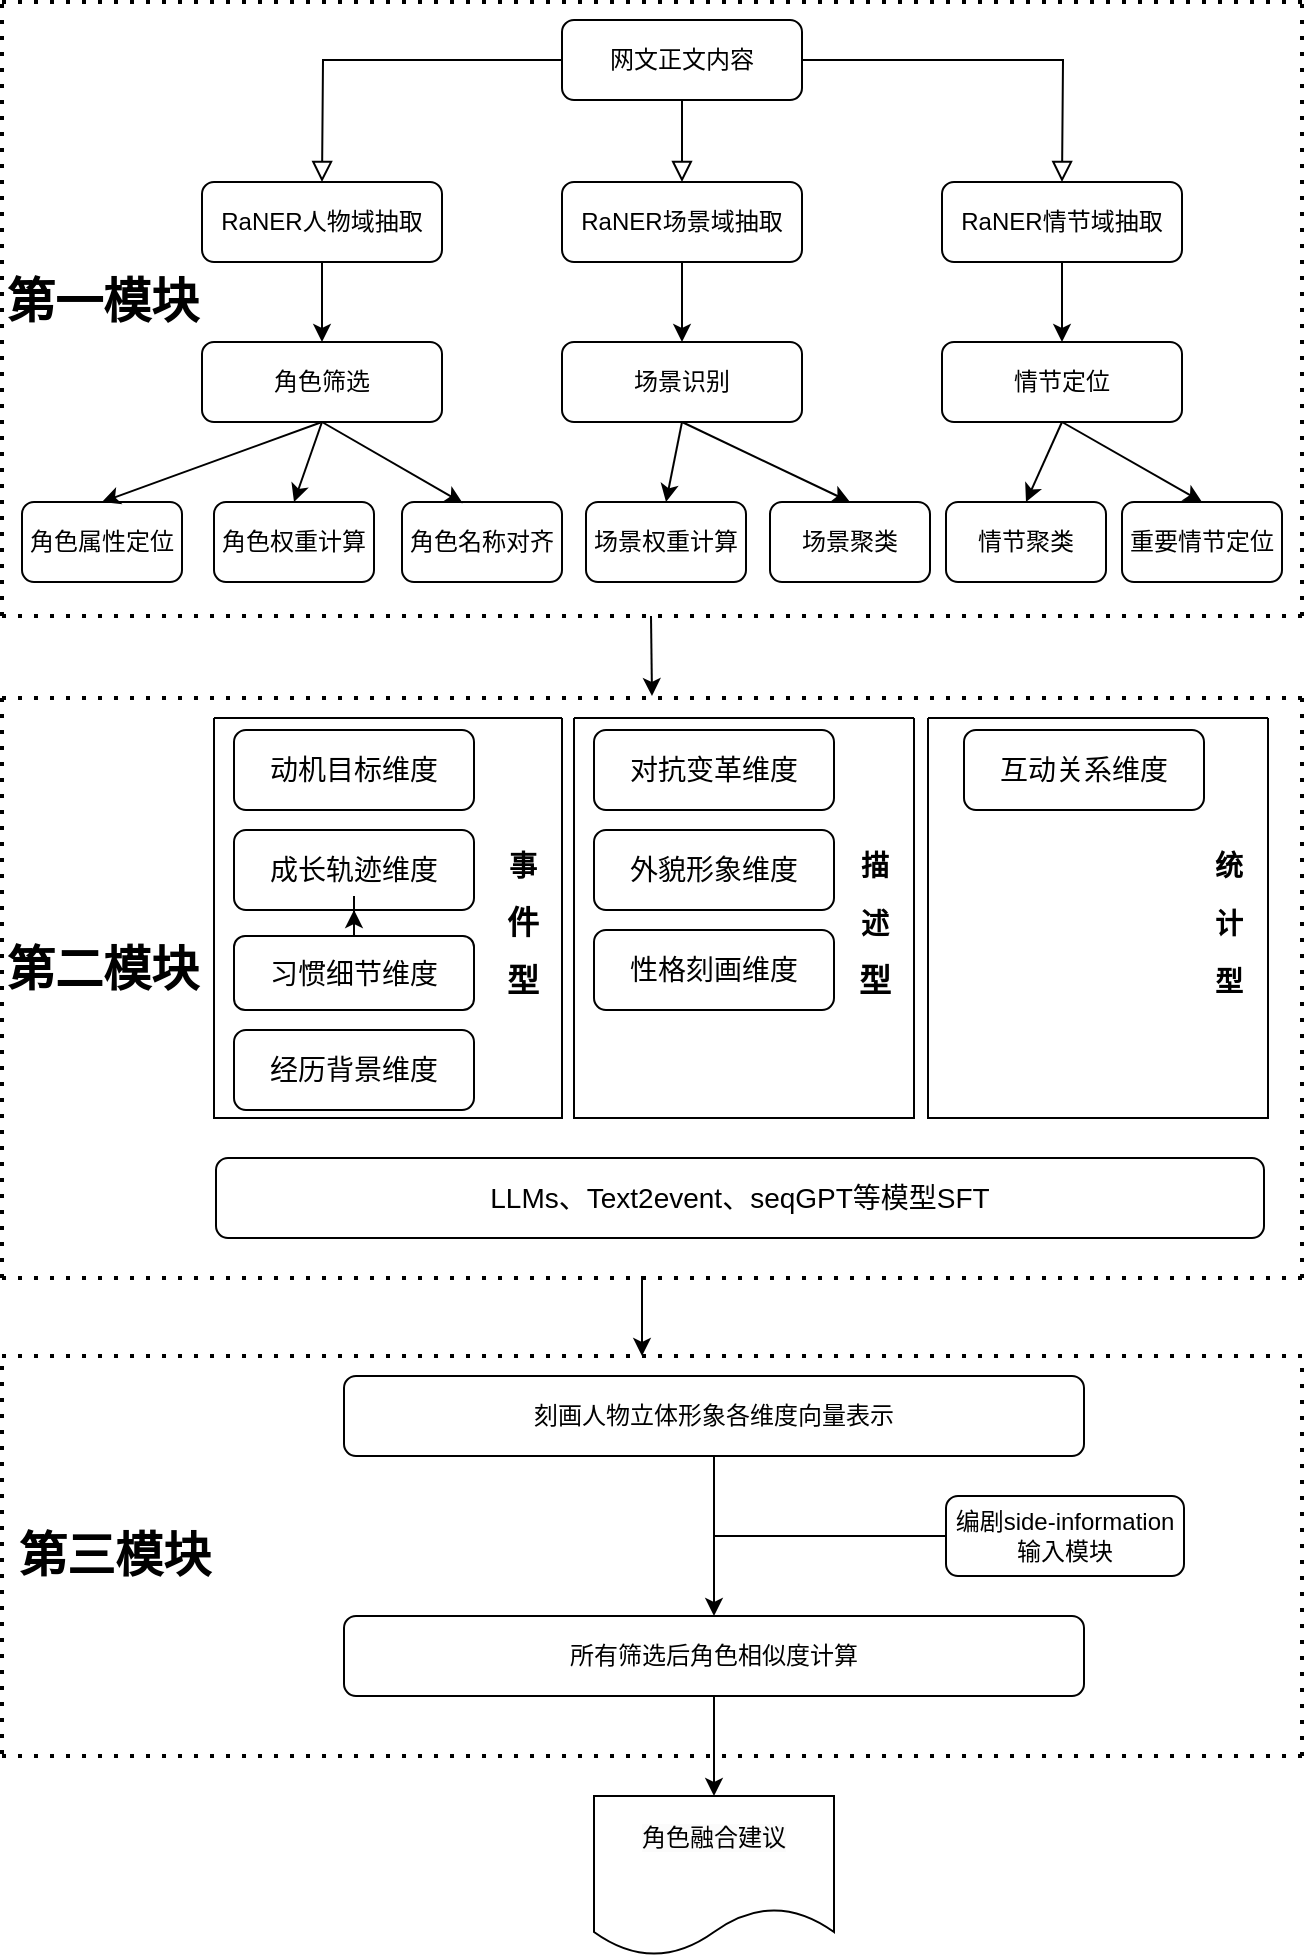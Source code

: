 <mxfile version="24.4.4" type="github">
  <diagram id="C5RBs43oDa-KdzZeNtuy" name="Page-1">
    <mxGraphModel dx="1050" dy="493" grid="1" gridSize="10" guides="1" tooltips="1" connect="1" arrows="1" fold="1" page="1" pageScale="1" pageWidth="827" pageHeight="1169" math="0" shadow="0">
      <root>
        <mxCell id="WIyWlLk6GJQsqaUBKTNV-0" />
        <mxCell id="WIyWlLk6GJQsqaUBKTNV-1" parent="WIyWlLk6GJQsqaUBKTNV-0" />
        <mxCell id="WIyWlLk6GJQsqaUBKTNV-2" value="" style="rounded=0;html=1;jettySize=auto;orthogonalLoop=1;fontSize=11;endArrow=block;endFill=0;endSize=8;strokeWidth=1;shadow=0;labelBackgroundColor=none;edgeStyle=orthogonalEdgeStyle;fontFamily=Helvetica;fontStyle=0" parent="WIyWlLk6GJQsqaUBKTNV-1" source="WIyWlLk6GJQsqaUBKTNV-3" edge="1">
          <mxGeometry relative="1" as="geometry">
            <mxPoint x="220" y="133" as="targetPoint" />
          </mxGeometry>
        </mxCell>
        <mxCell id="WIyWlLk6GJQsqaUBKTNV-3" value="网文正文内容" style="rounded=1;whiteSpace=wrap;html=1;fontSize=12;glass=0;strokeWidth=1;shadow=0;fontFamily=Helvetica;fontStyle=0" parent="WIyWlLk6GJQsqaUBKTNV-1" vertex="1">
          <mxGeometry x="340" y="52" width="120" height="40" as="geometry" />
        </mxCell>
        <mxCell id="mJR7JdLs0RT9bX_tm5gu-2" style="edgeStyle=orthogonalEdgeStyle;rounded=0;orthogonalLoop=1;jettySize=auto;html=1;exitX=0.5;exitY=1;exitDx=0;exitDy=0;entryX=0.5;entryY=0;entryDx=0;entryDy=0;fontFamily=Helvetica;fontStyle=0" parent="WIyWlLk6GJQsqaUBKTNV-1" source="WIyWlLk6GJQsqaUBKTNV-7" target="WIyWlLk6GJQsqaUBKTNV-12" edge="1">
          <mxGeometry relative="1" as="geometry" />
        </mxCell>
        <mxCell id="WIyWlLk6GJQsqaUBKTNV-7" value="&lt;p class=&quot;MsoNormal&quot;&gt;&lt;font style=&quot;font-size: 12px;&quot;&gt;&lt;span style=&quot;background-color: initial;&quot;&gt;RaNER&lt;/span&gt;人物域抽取&lt;/font&gt;&lt;/p&gt;" style="rounded=1;whiteSpace=wrap;html=1;fontSize=12;glass=0;strokeWidth=1;shadow=0;fontFamily=Helvetica;fontStyle=0" parent="WIyWlLk6GJQsqaUBKTNV-1" vertex="1">
          <mxGeometry x="160" y="133" width="120" height="40" as="geometry" />
        </mxCell>
        <mxCell id="WIyWlLk6GJQsqaUBKTNV-11" value="角色属性定位" style="rounded=1;whiteSpace=wrap;html=1;fontSize=12;glass=0;strokeWidth=1;shadow=0;fontFamily=Helvetica;fontStyle=0" parent="WIyWlLk6GJQsqaUBKTNV-1" vertex="1">
          <mxGeometry x="70" y="293" width="80" height="40" as="geometry" />
        </mxCell>
        <mxCell id="WIyWlLk6GJQsqaUBKTNV-12" value="角色筛选" style="rounded=1;whiteSpace=wrap;html=1;fontSize=12;glass=0;strokeWidth=1;shadow=0;fontFamily=Helvetica;fontStyle=0" parent="WIyWlLk6GJQsqaUBKTNV-1" vertex="1">
          <mxGeometry x="160" y="213" width="120" height="40" as="geometry" />
        </mxCell>
        <mxCell id="mJR7JdLs0RT9bX_tm5gu-5" style="edgeStyle=orthogonalEdgeStyle;rounded=0;orthogonalLoop=1;jettySize=auto;html=1;exitX=0.5;exitY=1;exitDx=0;exitDy=0;entryX=0.5;entryY=0;entryDx=0;entryDy=0;fontFamily=Helvetica;fontStyle=0" parent="WIyWlLk6GJQsqaUBKTNV-1" source="mJR7JdLs0RT9bX_tm5gu-6" target="mJR7JdLs0RT9bX_tm5gu-9" edge="1">
          <mxGeometry relative="1" as="geometry" />
        </mxCell>
        <mxCell id="mJR7JdLs0RT9bX_tm5gu-6" value="&lt;p class=&quot;MsoNormal&quot;&gt;&lt;font style=&quot;font-size: 12px;&quot;&gt;&lt;span style=&quot;background-color: initial;&quot;&gt;RaNER&lt;/span&gt;场景域抽取&lt;/font&gt;&lt;/p&gt;" style="rounded=1;whiteSpace=wrap;html=1;fontSize=12;glass=0;strokeWidth=1;shadow=0;fontFamily=Helvetica;fontStyle=0" parent="WIyWlLk6GJQsqaUBKTNV-1" vertex="1">
          <mxGeometry x="340" y="133" width="120" height="40" as="geometry" />
        </mxCell>
        <mxCell id="mJR7JdLs0RT9bX_tm5gu-7" value="角色名称对齐" style="rounded=1;whiteSpace=wrap;html=1;fontSize=12;glass=0;strokeWidth=1;shadow=0;fontFamily=Helvetica;fontStyle=0" parent="WIyWlLk6GJQsqaUBKTNV-1" vertex="1">
          <mxGeometry x="260" y="293" width="80" height="40" as="geometry" />
        </mxCell>
        <mxCell id="mJR7JdLs0RT9bX_tm5gu-9" value="场景识别" style="rounded=1;whiteSpace=wrap;html=1;fontSize=12;glass=0;strokeWidth=1;shadow=0;fontFamily=Helvetica;fontStyle=0" parent="WIyWlLk6GJQsqaUBKTNV-1" vertex="1">
          <mxGeometry x="340" y="213" width="120" height="40" as="geometry" />
        </mxCell>
        <mxCell id="mJR7JdLs0RT9bX_tm5gu-12" value="" style="rounded=0;html=1;jettySize=auto;orthogonalLoop=1;fontSize=11;endArrow=block;endFill=0;endSize=8;strokeWidth=1;shadow=0;labelBackgroundColor=none;edgeStyle=orthogonalEdgeStyle;exitX=0.5;exitY=1;exitDx=0;exitDy=0;entryX=0.5;entryY=0;entryDx=0;entryDy=0;fontFamily=Helvetica;fontStyle=0" parent="WIyWlLk6GJQsqaUBKTNV-1" source="WIyWlLk6GJQsqaUBKTNV-3" target="mJR7JdLs0RT9bX_tm5gu-6" edge="1">
          <mxGeometry relative="1" as="geometry">
            <mxPoint x="350" y="73" as="sourcePoint" />
            <mxPoint x="230" y="143" as="targetPoint" />
            <Array as="points">
              <mxPoint x="400" y="123" />
              <mxPoint x="400" y="123" />
            </Array>
          </mxGeometry>
        </mxCell>
        <mxCell id="mJR7JdLs0RT9bX_tm5gu-13" value="" style="rounded=0;html=1;jettySize=auto;orthogonalLoop=1;fontSize=11;endArrow=block;endFill=0;endSize=8;strokeWidth=1;shadow=0;labelBackgroundColor=none;edgeStyle=orthogonalEdgeStyle;exitX=1;exitY=0.5;exitDx=0;exitDy=0;fontFamily=Helvetica;fontStyle=0" parent="WIyWlLk6GJQsqaUBKTNV-1" source="WIyWlLk6GJQsqaUBKTNV-3" edge="1">
          <mxGeometry relative="1" as="geometry">
            <mxPoint x="710" y="63" as="sourcePoint" />
            <mxPoint x="590" y="133" as="targetPoint" />
          </mxGeometry>
        </mxCell>
        <mxCell id="mJR7JdLs0RT9bX_tm5gu-14" style="edgeStyle=orthogonalEdgeStyle;rounded=0;orthogonalLoop=1;jettySize=auto;html=1;exitX=0.5;exitY=1;exitDx=0;exitDy=0;entryX=0.5;entryY=0;entryDx=0;entryDy=0;fontFamily=Helvetica;fontStyle=0" parent="WIyWlLk6GJQsqaUBKTNV-1" source="mJR7JdLs0RT9bX_tm5gu-15" target="mJR7JdLs0RT9bX_tm5gu-18" edge="1">
          <mxGeometry relative="1" as="geometry" />
        </mxCell>
        <mxCell id="mJR7JdLs0RT9bX_tm5gu-15" value="&lt;p class=&quot;MsoNormal&quot;&gt;&lt;font style=&quot;font-size: 12px;&quot;&gt;&lt;span style=&quot;background-color: initial;&quot;&gt;RaNER&lt;/span&gt;情节域抽取&lt;/font&gt;&lt;/p&gt;" style="rounded=1;whiteSpace=wrap;html=1;fontSize=12;glass=0;strokeWidth=1;shadow=0;fontFamily=Helvetica;fontStyle=0" parent="WIyWlLk6GJQsqaUBKTNV-1" vertex="1">
          <mxGeometry x="530" y="133" width="120" height="40" as="geometry" />
        </mxCell>
        <mxCell id="mJR7JdLs0RT9bX_tm5gu-16" value="&lt;p class=&quot;MsoNormal&quot;&gt;&lt;span style=&quot;font-size: 10.5pt;&quot;&gt;动机目标维度&lt;/span&gt;&lt;/p&gt;" style="rounded=1;whiteSpace=wrap;html=1;fontSize=12;glass=0;strokeWidth=1;shadow=0;fontFamily=Helvetica;fontStyle=0" parent="WIyWlLk6GJQsqaUBKTNV-1" vertex="1">
          <mxGeometry x="176" y="407" width="120" height="40" as="geometry" />
        </mxCell>
        <mxCell id="mJR7JdLs0RT9bX_tm5gu-18" value="情节定位" style="rounded=1;whiteSpace=wrap;html=1;fontSize=12;glass=0;strokeWidth=1;shadow=0;fontFamily=Helvetica;fontStyle=0" parent="WIyWlLk6GJQsqaUBKTNV-1" vertex="1">
          <mxGeometry x="530" y="213" width="120" height="40" as="geometry" />
        </mxCell>
        <mxCell id="xiwa6ENlaoKIlXkBNb6t-0" value="角色权重计算" style="rounded=1;whiteSpace=wrap;html=1;fontSize=12;glass=0;strokeWidth=1;shadow=0;fontFamily=Helvetica;fontStyle=0" parent="WIyWlLk6GJQsqaUBKTNV-1" vertex="1">
          <mxGeometry x="166" y="293" width="80" height="40" as="geometry" />
        </mxCell>
        <mxCell id="xiwa6ENlaoKIlXkBNb6t-1" value="&lt;p class=&quot;MsoNormal&quot;&gt;&lt;span style=&quot;font-size: 10.5pt;&quot;&gt;经历背景维度&lt;/span&gt;&lt;/p&gt;" style="rounded=1;whiteSpace=wrap;html=1;fontSize=12;glass=0;strokeWidth=1;shadow=0;fontFamily=Helvetica;fontStyle=0" parent="WIyWlLk6GJQsqaUBKTNV-1" vertex="1">
          <mxGeometry x="176" y="557" width="120" height="40" as="geometry" />
        </mxCell>
        <mxCell id="xiwa6ENlaoKIlXkBNb6t-2" value="&lt;p class=&quot;MsoNormal&quot;&gt;&lt;span style=&quot;font-size: 10.5pt;&quot;&gt;对抗变革维度&lt;/span&gt;&lt;/p&gt;" style="rounded=1;whiteSpace=wrap;html=1;fontSize=12;glass=0;strokeWidth=1;shadow=0;fontFamily=Helvetica;fontStyle=0" parent="WIyWlLk6GJQsqaUBKTNV-1" vertex="1">
          <mxGeometry x="356" y="407" width="120" height="40" as="geometry" />
        </mxCell>
        <mxCell id="xiwa6ENlaoKIlXkBNb6t-4" value="&lt;p class=&quot;MsoNormal&quot;&gt;&lt;span&gt;&lt;span style=&quot;font-size: 10.5pt;&quot;&gt;性格刻画维度&lt;/span&gt;&lt;/span&gt;&lt;/p&gt;" style="rounded=1;whiteSpace=wrap;html=1;fontSize=12;glass=0;strokeWidth=1;shadow=0;fontFamily=Helvetica;fontStyle=0" parent="WIyWlLk6GJQsqaUBKTNV-1" vertex="1">
          <mxGeometry x="356" y="507" width="120" height="40" as="geometry" />
        </mxCell>
        <mxCell id="xiwa6ENlaoKIlXkBNb6t-5" value="&lt;p class=&quot;MsoNormal&quot;&gt;&lt;span&gt;&lt;span style=&quot;font-size: 10.5pt;&quot;&gt;成长轨迹维度&lt;/span&gt;&lt;/span&gt;&lt;/p&gt;" style="rounded=1;whiteSpace=wrap;html=1;fontSize=12;glass=0;strokeWidth=1;shadow=0;fontFamily=Helvetica;fontStyle=0" parent="WIyWlLk6GJQsqaUBKTNV-1" vertex="1">
          <mxGeometry x="176" y="457" width="120" height="40" as="geometry" />
        </mxCell>
        <mxCell id="xiwa6ENlaoKIlXkBNb6t-6" value="&lt;p class=&quot;MsoNormal&quot;&gt;&lt;span&gt;&lt;span style=&quot;font-size: 10.5pt;&quot;&gt;外貌形象维度&lt;/span&gt;&lt;/span&gt;&lt;/p&gt;" style="rounded=1;whiteSpace=wrap;html=1;fontSize=12;glass=0;strokeWidth=1;shadow=0;fontFamily=Helvetica;fontStyle=0" parent="WIyWlLk6GJQsqaUBKTNV-1" vertex="1">
          <mxGeometry x="356" y="457" width="120" height="40" as="geometry" />
        </mxCell>
        <mxCell id="EQsOffPgmzg6CjicdAkJ-10" value="" style="edgeStyle=orthogonalEdgeStyle;rounded=0;orthogonalLoop=1;jettySize=auto;html=1;" parent="WIyWlLk6GJQsqaUBKTNV-1" source="xiwa6ENlaoKIlXkBNb6t-7" target="xiwa6ENlaoKIlXkBNb6t-5" edge="1">
          <mxGeometry relative="1" as="geometry" />
        </mxCell>
        <mxCell id="xiwa6ENlaoKIlXkBNb6t-7" value="&lt;p class=&quot;MsoNormal&quot;&gt;&lt;span&gt;&lt;span style=&quot;font-size: 10.5pt;&quot;&gt;习惯细节维度&lt;/span&gt;&lt;/span&gt;&lt;/p&gt;" style="rounded=1;whiteSpace=wrap;html=1;fontSize=12;glass=0;strokeWidth=1;shadow=0;fontFamily=Helvetica;fontStyle=0" parent="WIyWlLk6GJQsqaUBKTNV-1" vertex="1">
          <mxGeometry x="176" y="510" width="120" height="37" as="geometry" />
        </mxCell>
        <mxCell id="xiwa6ENlaoKIlXkBNb6t-9" value="场景聚类" style="rounded=1;whiteSpace=wrap;html=1;fontSize=12;glass=0;strokeWidth=1;shadow=0;fontFamily=Helvetica;fontStyle=0" parent="WIyWlLk6GJQsqaUBKTNV-1" vertex="1">
          <mxGeometry x="444" y="293" width="80" height="40" as="geometry" />
        </mxCell>
        <mxCell id="xiwa6ENlaoKIlXkBNb6t-10" value="场景权重计算" style="rounded=1;whiteSpace=wrap;html=1;fontSize=12;glass=0;strokeWidth=1;shadow=0;fontFamily=Helvetica;fontStyle=0" parent="WIyWlLk6GJQsqaUBKTNV-1" vertex="1">
          <mxGeometry x="352" y="293" width="80" height="40" as="geometry" />
        </mxCell>
        <mxCell id="xiwa6ENlaoKIlXkBNb6t-11" value="情节聚类" style="rounded=1;whiteSpace=wrap;html=1;fontSize=12;glass=0;strokeWidth=1;shadow=0;fontFamily=Helvetica;fontStyle=0" parent="WIyWlLk6GJQsqaUBKTNV-1" vertex="1">
          <mxGeometry x="532" y="293" width="80" height="40" as="geometry" />
        </mxCell>
        <mxCell id="xiwa6ENlaoKIlXkBNb6t-13" value="重要情节定位" style="rounded=1;whiteSpace=wrap;html=1;fontSize=12;glass=0;strokeWidth=1;shadow=0;fontFamily=Helvetica;fontStyle=0" parent="WIyWlLk6GJQsqaUBKTNV-1" vertex="1">
          <mxGeometry x="620" y="293" width="80" height="40" as="geometry" />
        </mxCell>
        <mxCell id="xiwa6ENlaoKIlXkBNb6t-14" value="" style="endArrow=classic;html=1;rounded=0;entryX=0.38;entryY=0.015;entryDx=0;entryDy=0;entryPerimeter=0;fontFamily=Helvetica;fontStyle=0" parent="WIyWlLk6GJQsqaUBKTNV-1" target="mJR7JdLs0RT9bX_tm5gu-7" edge="1">
          <mxGeometry width="50" height="50" relative="1" as="geometry">
            <mxPoint x="220" y="253" as="sourcePoint" />
            <mxPoint x="270" y="203" as="targetPoint" />
          </mxGeometry>
        </mxCell>
        <mxCell id="xiwa6ENlaoKIlXkBNb6t-16" value="" style="endArrow=classic;html=1;rounded=0;exitX=0.5;exitY=1;exitDx=0;exitDy=0;entryX=0.5;entryY=0;entryDx=0;entryDy=0;fontFamily=Helvetica;fontStyle=0" parent="WIyWlLk6GJQsqaUBKTNV-1" source="mJR7JdLs0RT9bX_tm5gu-9" target="xiwa6ENlaoKIlXkBNb6t-10" edge="1">
          <mxGeometry width="50" height="50" relative="1" as="geometry">
            <mxPoint x="490" y="453" as="sourcePoint" />
            <mxPoint x="540" y="403" as="targetPoint" />
            <Array as="points" />
          </mxGeometry>
        </mxCell>
        <mxCell id="xiwa6ENlaoKIlXkBNb6t-19" value="" style="endArrow=classic;html=1;rounded=0;exitX=0.5;exitY=1;exitDx=0;exitDy=0;entryX=0.5;entryY=0;entryDx=0;entryDy=0;fontFamily=Helvetica;fontStyle=0" parent="WIyWlLk6GJQsqaUBKTNV-1" source="mJR7JdLs0RT9bX_tm5gu-9" target="xiwa6ENlaoKIlXkBNb6t-9" edge="1">
          <mxGeometry width="50" height="50" relative="1" as="geometry">
            <mxPoint x="490" y="453" as="sourcePoint" />
            <mxPoint x="540" y="403" as="targetPoint" />
          </mxGeometry>
        </mxCell>
        <mxCell id="xiwa6ENlaoKIlXkBNb6t-20" value="" style="endArrow=classic;html=1;rounded=0;exitX=0.5;exitY=1;exitDx=0;exitDy=0;entryX=0.5;entryY=0;entryDx=0;entryDy=0;fontFamily=Helvetica;fontStyle=0" parent="WIyWlLk6GJQsqaUBKTNV-1" source="mJR7JdLs0RT9bX_tm5gu-18" target="xiwa6ENlaoKIlXkBNb6t-11" edge="1">
          <mxGeometry width="50" height="50" relative="1" as="geometry">
            <mxPoint x="490" y="453" as="sourcePoint" />
            <mxPoint x="540" y="403" as="targetPoint" />
          </mxGeometry>
        </mxCell>
        <mxCell id="xiwa6ENlaoKIlXkBNb6t-21" value="" style="endArrow=classic;html=1;rounded=0;exitX=0.5;exitY=1;exitDx=0;exitDy=0;entryX=0.5;entryY=0;entryDx=0;entryDy=0;fontFamily=Helvetica;fontStyle=0" parent="WIyWlLk6GJQsqaUBKTNV-1" source="mJR7JdLs0RT9bX_tm5gu-18" target="xiwa6ENlaoKIlXkBNb6t-13" edge="1">
          <mxGeometry width="50" height="50" relative="1" as="geometry">
            <mxPoint x="490" y="453" as="sourcePoint" />
            <mxPoint x="540" y="403" as="targetPoint" />
          </mxGeometry>
        </mxCell>
        <mxCell id="xiwa6ENlaoKIlXkBNb6t-23" value="" style="endArrow=none;dashed=1;html=1;dashPattern=1 3;strokeWidth=2;rounded=0;fontFamily=Helvetica;fontStyle=0" parent="WIyWlLk6GJQsqaUBKTNV-1" edge="1">
          <mxGeometry width="50" height="50" relative="1" as="geometry">
            <mxPoint x="60" y="391" as="sourcePoint" />
            <mxPoint x="710" y="391" as="targetPoint" />
          </mxGeometry>
        </mxCell>
        <mxCell id="xiwa6ENlaoKIlXkBNb6t-24" value="" style="endArrow=none;dashed=1;html=1;dashPattern=1 3;strokeWidth=2;rounded=0;fontFamily=Helvetica;fontStyle=0" parent="WIyWlLk6GJQsqaUBKTNV-1" edge="1">
          <mxGeometry width="50" height="50" relative="1" as="geometry">
            <mxPoint x="60" y="681" as="sourcePoint" />
            <mxPoint x="60" y="391" as="targetPoint" />
          </mxGeometry>
        </mxCell>
        <mxCell id="xiwa6ENlaoKIlXkBNb6t-25" value="" style="endArrow=none;dashed=1;html=1;dashPattern=1 3;strokeWidth=2;rounded=0;fontFamily=Helvetica;fontStyle=0" parent="WIyWlLk6GJQsqaUBKTNV-1" edge="1">
          <mxGeometry width="50" height="50" relative="1" as="geometry">
            <mxPoint x="60" y="681" as="sourcePoint" />
            <mxPoint x="710" y="681" as="targetPoint" />
          </mxGeometry>
        </mxCell>
        <mxCell id="xiwa6ENlaoKIlXkBNb6t-26" value="" style="endArrow=none;dashed=1;html=1;dashPattern=1 3;strokeWidth=2;rounded=0;fontFamily=Helvetica;fontStyle=0" parent="WIyWlLk6GJQsqaUBKTNV-1" edge="1">
          <mxGeometry width="50" height="50" relative="1" as="geometry">
            <mxPoint x="710" y="681" as="sourcePoint" />
            <mxPoint x="710" y="391" as="targetPoint" />
          </mxGeometry>
        </mxCell>
        <mxCell id="xiwa6ENlaoKIlXkBNb6t-27" value="" style="endArrow=classic;html=1;rounded=0;entryX=0.5;entryY=0;entryDx=0;entryDy=0;fontFamily=Helvetica;fontStyle=0" parent="WIyWlLk6GJQsqaUBKTNV-1" target="WIyWlLk6GJQsqaUBKTNV-11" edge="1">
          <mxGeometry width="50" height="50" relative="1" as="geometry">
            <mxPoint x="220" y="253" as="sourcePoint" />
            <mxPoint x="480" y="403" as="targetPoint" />
          </mxGeometry>
        </mxCell>
        <mxCell id="xiwa6ENlaoKIlXkBNb6t-29" value="" style="endArrow=classic;html=1;rounded=0;entryX=0.5;entryY=0;entryDx=0;entryDy=0;fontFamily=Helvetica;fontStyle=0" parent="WIyWlLk6GJQsqaUBKTNV-1" target="xiwa6ENlaoKIlXkBNb6t-0" edge="1">
          <mxGeometry width="50" height="50" relative="1" as="geometry">
            <mxPoint x="220" y="253" as="sourcePoint" />
            <mxPoint x="480" y="403" as="targetPoint" />
          </mxGeometry>
        </mxCell>
        <mxCell id="xiwa6ENlaoKIlXkBNb6t-30" value="刻画人物立体形象各维度向量表示" style="rounded=1;whiteSpace=wrap;html=1;fontSize=12;glass=0;strokeWidth=1;shadow=0;fontFamily=Helvetica;fontStyle=0" parent="WIyWlLk6GJQsqaUBKTNV-1" vertex="1">
          <mxGeometry x="231" y="730" width="370" height="40" as="geometry" />
        </mxCell>
        <mxCell id="xiwa6ENlaoKIlXkBNb6t-33" value="所有筛选后角色相似度计算" style="rounded=1;whiteSpace=wrap;html=1;fontSize=12;glass=0;strokeWidth=1;shadow=0;fontFamily=Helvetica;fontStyle=0" parent="WIyWlLk6GJQsqaUBKTNV-1" vertex="1">
          <mxGeometry x="231" y="850" width="370" height="40" as="geometry" />
        </mxCell>
        <mxCell id="xiwa6ENlaoKIlXkBNb6t-34" value="编剧side-information输入模块" style="rounded=1;whiteSpace=wrap;html=1;fontSize=12;glass=0;strokeWidth=1;shadow=0;fontFamily=Helvetica;fontStyle=0" parent="WIyWlLk6GJQsqaUBKTNV-1" vertex="1">
          <mxGeometry x="532" y="790" width="119" height="40" as="geometry" />
        </mxCell>
        <mxCell id="xiwa6ENlaoKIlXkBNb6t-41" value="" style="endArrow=classic;html=1;rounded=0;fontFamily=Helvetica;fontStyle=0" parent="WIyWlLk6GJQsqaUBKTNV-1" edge="1">
          <mxGeometry width="50" height="50" relative="1" as="geometry">
            <mxPoint x="380" y="680" as="sourcePoint" />
            <mxPoint x="380" y="720" as="targetPoint" />
          </mxGeometry>
        </mxCell>
        <mxCell id="xiwa6ENlaoKIlXkBNb6t-42" value="" style="endArrow=classic;html=1;rounded=0;entryX=0.5;entryY=0;entryDx=0;entryDy=0;exitX=0.5;exitY=1;exitDx=0;exitDy=0;fontFamily=Helvetica;fontStyle=0" parent="WIyWlLk6GJQsqaUBKTNV-1" source="xiwa6ENlaoKIlXkBNb6t-30" target="xiwa6ENlaoKIlXkBNb6t-33" edge="1">
          <mxGeometry width="50" height="50" relative="1" as="geometry">
            <mxPoint x="430" y="908" as="sourcePoint" />
            <mxPoint x="480" y="858" as="targetPoint" />
          </mxGeometry>
        </mxCell>
        <mxCell id="xiwa6ENlaoKIlXkBNb6t-45" value="" style="endArrow=none;dashed=1;html=1;dashPattern=1 3;strokeWidth=2;rounded=0;fontFamily=Helvetica;fontStyle=0" parent="WIyWlLk6GJQsqaUBKTNV-1" edge="1">
          <mxGeometry width="50" height="50" relative="1" as="geometry">
            <mxPoint x="60" y="350" as="sourcePoint" />
            <mxPoint x="710" y="350" as="targetPoint" />
          </mxGeometry>
        </mxCell>
        <mxCell id="xiwa6ENlaoKIlXkBNb6t-46" value="" style="endArrow=none;dashed=1;html=1;dashPattern=1 3;strokeWidth=2;rounded=0;fontFamily=Helvetica;fontStyle=0" parent="WIyWlLk6GJQsqaUBKTNV-1" edge="1">
          <mxGeometry width="50" height="50" relative="1" as="geometry">
            <mxPoint x="60" y="43" as="sourcePoint" />
            <mxPoint x="710" y="43" as="targetPoint" />
          </mxGeometry>
        </mxCell>
        <mxCell id="xiwa6ENlaoKIlXkBNb6t-47" value="" style="endArrow=none;dashed=1;html=1;dashPattern=1 3;strokeWidth=2;rounded=0;fontFamily=Helvetica;fontStyle=0" parent="WIyWlLk6GJQsqaUBKTNV-1" edge="1">
          <mxGeometry width="50" height="50" relative="1" as="geometry">
            <mxPoint x="60" y="350" as="sourcePoint" />
            <mxPoint x="60" y="43" as="targetPoint" />
          </mxGeometry>
        </mxCell>
        <mxCell id="xiwa6ENlaoKIlXkBNb6t-48" value="" style="endArrow=none;dashed=1;html=1;dashPattern=1 3;strokeWidth=2;rounded=0;fontFamily=Helvetica;fontStyle=0" parent="WIyWlLk6GJQsqaUBKTNV-1" edge="1">
          <mxGeometry width="50" height="50" relative="1" as="geometry">
            <mxPoint x="710" y="350" as="sourcePoint" />
            <mxPoint x="710" y="43" as="targetPoint" />
          </mxGeometry>
        </mxCell>
        <mxCell id="xiwa6ENlaoKIlXkBNb6t-49" value="" style="endArrow=classic;html=1;rounded=0;fontFamily=Helvetica;fontStyle=0" parent="WIyWlLk6GJQsqaUBKTNV-1" edge="1">
          <mxGeometry width="50" height="50" relative="1" as="geometry">
            <mxPoint x="384.5" y="350" as="sourcePoint" />
            <mxPoint x="385" y="390" as="targetPoint" />
          </mxGeometry>
        </mxCell>
        <mxCell id="EQsOffPgmzg6CjicdAkJ-0" value="" style="swimlane;startSize=0;" parent="WIyWlLk6GJQsqaUBKTNV-1" vertex="1">
          <mxGeometry x="166" y="401" width="174" height="200" as="geometry" />
        </mxCell>
        <mxCell id="EQsOffPgmzg6CjicdAkJ-7" value="&lt;font style=&quot;font-size: 14px;&quot;&gt;事&lt;/font&gt;&lt;div&gt;&lt;font size=&quot;3&quot;&gt;件&lt;/font&gt;&lt;/div&gt;&lt;div&gt;&lt;font size=&quot;3&quot;&gt;型&lt;/font&gt;&lt;/div&gt;" style="text;strokeColor=none;fillColor=none;html=1;fontSize=24;fontStyle=1;verticalAlign=middle;align=center;" parent="EQsOffPgmzg6CjicdAkJ-0" vertex="1">
          <mxGeometry x="134" y="55" width="40" height="90" as="geometry" />
        </mxCell>
        <mxCell id="EQsOffPgmzg6CjicdAkJ-1" value="" style="swimlane;startSize=0;" parent="WIyWlLk6GJQsqaUBKTNV-1" vertex="1">
          <mxGeometry x="346" y="401" width="170" height="200" as="geometry" />
        </mxCell>
        <mxCell id="EQsOffPgmzg6CjicdAkJ-8" value="&lt;span style=&quot;font-size: 14px;&quot;&gt;描&lt;/span&gt;&lt;div&gt;&lt;span style=&quot;font-size: 14px;&quot;&gt;述&lt;/span&gt;&lt;div&gt;&lt;font size=&quot;3&quot;&gt;型&lt;/font&gt;&lt;/div&gt;&lt;/div&gt;" style="text;strokeColor=none;fillColor=none;html=1;fontSize=24;fontStyle=1;verticalAlign=middle;align=center;" parent="EQsOffPgmzg6CjicdAkJ-1" vertex="1">
          <mxGeometry x="130" y="55" width="40" height="90" as="geometry" />
        </mxCell>
        <mxCell id="EQsOffPgmzg6CjicdAkJ-2" value="" style="swimlane;startSize=0;" parent="WIyWlLk6GJQsqaUBKTNV-1" vertex="1">
          <mxGeometry x="523" y="401" width="170" height="200" as="geometry" />
        </mxCell>
        <mxCell id="xiwa6ENlaoKIlXkBNb6t-3" value="&lt;p class=&quot;MsoNormal&quot;&gt;&lt;span style=&quot;font-size: 10.5pt;&quot;&gt;互动关系维度&lt;/span&gt;&lt;/p&gt;" style="rounded=1;whiteSpace=wrap;html=1;fontSize=12;glass=0;strokeWidth=1;shadow=0;fontFamily=Helvetica;fontStyle=0" parent="EQsOffPgmzg6CjicdAkJ-2" vertex="1">
          <mxGeometry x="18" y="6" width="120" height="40" as="geometry" />
        </mxCell>
        <mxCell id="EQsOffPgmzg6CjicdAkJ-9" value="&lt;span style=&quot;font-size: 14px;&quot;&gt;统&lt;/span&gt;&lt;div&gt;&lt;span style=&quot;font-size: 14px;&quot;&gt;计&lt;/span&gt;&lt;/div&gt;&lt;div&gt;&lt;span style=&quot;font-size: 14px;&quot;&gt;型&lt;/span&gt;&lt;/div&gt;" style="text;strokeColor=none;fillColor=none;html=1;fontSize=24;fontStyle=1;verticalAlign=middle;align=center;" parent="EQsOffPgmzg6CjicdAkJ-2" vertex="1">
          <mxGeometry x="130" y="55" width="40" height="90" as="geometry" />
        </mxCell>
        <mxCell id="EQsOffPgmzg6CjicdAkJ-4" value="第一模块" style="text;strokeColor=none;fillColor=none;html=1;fontSize=24;fontStyle=1;verticalAlign=middle;align=center;" parent="WIyWlLk6GJQsqaUBKTNV-1" vertex="1">
          <mxGeometry x="60" y="173" width="100" height="40" as="geometry" />
        </mxCell>
        <mxCell id="EQsOffPgmzg6CjicdAkJ-5" value="第二模块" style="text;strokeColor=none;fillColor=none;html=1;fontSize=24;fontStyle=1;verticalAlign=middle;align=center;" parent="WIyWlLk6GJQsqaUBKTNV-1" vertex="1">
          <mxGeometry x="60" y="507" width="100" height="40" as="geometry" />
        </mxCell>
        <mxCell id="EQsOffPgmzg6CjicdAkJ-6" value="&lt;font style=&quot;font-size: 14px;&quot;&gt;LLMs、Text2event、seqGPT等模型SFT&lt;/font&gt;" style="rounded=1;whiteSpace=wrap;html=1;fontSize=12;glass=0;strokeWidth=1;shadow=0;fontFamily=Helvetica;fontStyle=0" parent="WIyWlLk6GJQsqaUBKTNV-1" vertex="1">
          <mxGeometry x="167" y="621" width="524" height="40" as="geometry" />
        </mxCell>
        <mxCell id="EQsOffPgmzg6CjicdAkJ-13" value="" style="endArrow=none;html=1;rounded=0;exitX=0;exitY=0.5;exitDx=0;exitDy=0;" parent="WIyWlLk6GJQsqaUBKTNV-1" source="xiwa6ENlaoKIlXkBNb6t-34" edge="1">
          <mxGeometry width="50" height="50" relative="1" as="geometry">
            <mxPoint x="530" y="810" as="sourcePoint" />
            <mxPoint x="416" y="810" as="targetPoint" />
          </mxGeometry>
        </mxCell>
        <mxCell id="EQsOffPgmzg6CjicdAkJ-14" value="&#xa;&lt;span style=&quot;color: rgb(0, 0, 0); font-family: Helvetica; font-size: 12px; font-style: normal; font-variant-ligatures: normal; font-variant-caps: normal; font-weight: 400; letter-spacing: normal; orphans: 2; text-align: center; text-indent: 0px; text-transform: none; white-space: normal; widows: 2; word-spacing: 0px; -webkit-text-stroke-width: 0px; background-color: rgb(251, 251, 251); text-decoration-thickness: initial; text-decoration-style: initial; text-decoration-color: initial; display: inline !important; float: none;&quot;&gt;角色融合建议&lt;/span&gt;&#xa;&#xa;" style="shape=document;whiteSpace=wrap;html=1;boundedLbl=1;" parent="WIyWlLk6GJQsqaUBKTNV-1" vertex="1">
          <mxGeometry x="356" y="940" width="120" height="80" as="geometry" />
        </mxCell>
        <mxCell id="EQsOffPgmzg6CjicdAkJ-16" value="" style="endArrow=classic;html=1;rounded=0;exitX=0.5;exitY=1;exitDx=0;exitDy=0;entryX=0.5;entryY=0;entryDx=0;entryDy=0;" parent="WIyWlLk6GJQsqaUBKTNV-1" source="xiwa6ENlaoKIlXkBNb6t-33" target="EQsOffPgmzg6CjicdAkJ-14" edge="1">
          <mxGeometry width="50" height="50" relative="1" as="geometry">
            <mxPoint x="390" y="840" as="sourcePoint" />
            <mxPoint x="440" y="790" as="targetPoint" />
          </mxGeometry>
        </mxCell>
        <mxCell id="EQsOffPgmzg6CjicdAkJ-17" value="" style="endArrow=none;dashed=1;html=1;dashPattern=1 3;strokeWidth=2;rounded=0;fontFamily=Helvetica;fontStyle=0" parent="WIyWlLk6GJQsqaUBKTNV-1" edge="1">
          <mxGeometry width="50" height="50" relative="1" as="geometry">
            <mxPoint x="60" y="720" as="sourcePoint" />
            <mxPoint x="710" y="720" as="targetPoint" />
          </mxGeometry>
        </mxCell>
        <mxCell id="EQsOffPgmzg6CjicdAkJ-18" value="" style="endArrow=none;dashed=1;html=1;dashPattern=1 3;strokeWidth=2;rounded=0;fontFamily=Helvetica;fontStyle=0" parent="WIyWlLk6GJQsqaUBKTNV-1" edge="1">
          <mxGeometry width="50" height="50" relative="1" as="geometry">
            <mxPoint x="60" y="920" as="sourcePoint" />
            <mxPoint x="710" y="920" as="targetPoint" />
          </mxGeometry>
        </mxCell>
        <mxCell id="EQsOffPgmzg6CjicdAkJ-19" value="" style="endArrow=none;dashed=1;html=1;dashPattern=1 3;strokeWidth=2;rounded=0;" parent="WIyWlLk6GJQsqaUBKTNV-1" edge="1">
          <mxGeometry width="50" height="50" relative="1" as="geometry">
            <mxPoint x="60" y="919" as="sourcePoint" />
            <mxPoint x="60" y="719" as="targetPoint" />
          </mxGeometry>
        </mxCell>
        <mxCell id="EQsOffPgmzg6CjicdAkJ-20" value="" style="endArrow=none;dashed=1;html=1;dashPattern=1 3;strokeWidth=2;rounded=0;" parent="WIyWlLk6GJQsqaUBKTNV-1" edge="1">
          <mxGeometry width="50" height="50" relative="1" as="geometry">
            <mxPoint x="710" y="920" as="sourcePoint" />
            <mxPoint x="710" y="720" as="targetPoint" />
          </mxGeometry>
        </mxCell>
        <mxCell id="EQsOffPgmzg6CjicdAkJ-21" value="第三模块" style="text;strokeColor=none;fillColor=none;html=1;fontSize=24;fontStyle=1;verticalAlign=middle;align=center;" parent="WIyWlLk6GJQsqaUBKTNV-1" vertex="1">
          <mxGeometry x="66" y="800" width="100" height="40" as="geometry" />
        </mxCell>
      </root>
    </mxGraphModel>
  </diagram>
</mxfile>
